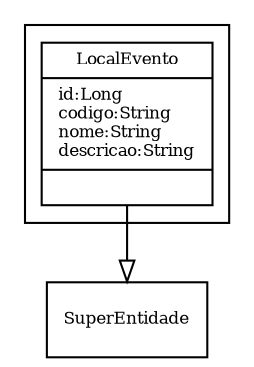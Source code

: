 digraph G{
fontname = "Times-Roman"
fontsize = 8

node [
        fontname = "Times-Roman"
        fontsize = 8
        shape = "record"
]

edge [
        fontname = "Times-Roman"
        fontsize = 8
]

subgraph clusterLOCAL_DE_EVENTO
{
LocalEvento [label = "{LocalEvento|id:Long\lcodigo:String\lnome:String\ldescricao:String\l|\l}"]
}
edge [ arrowhead = "empty" headlabel = "" taillabel = ""] LocalEvento -> SuperEntidade
}
